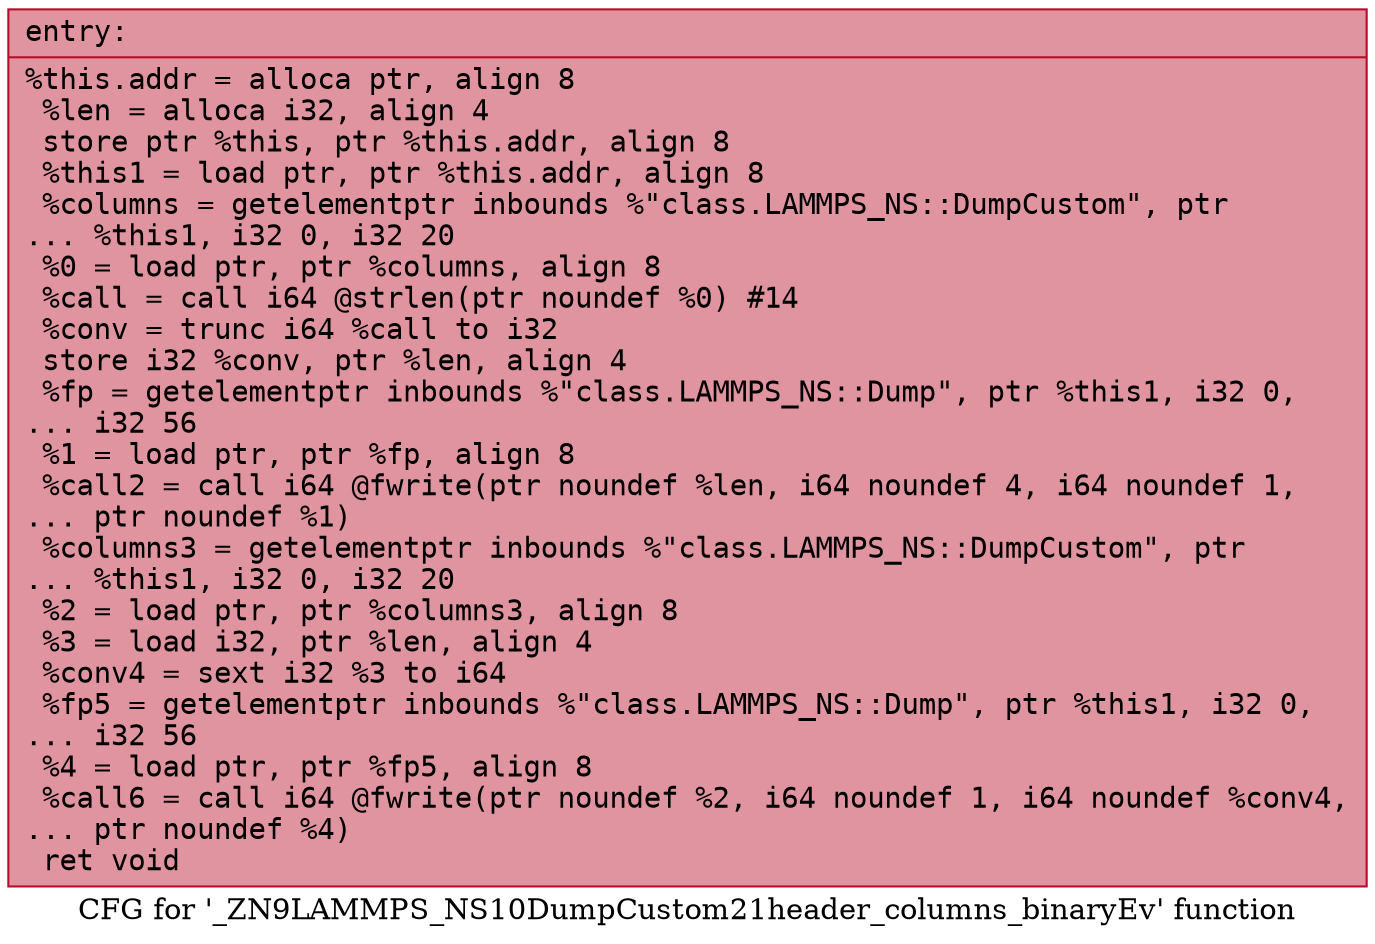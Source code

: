 digraph "CFG for '_ZN9LAMMPS_NS10DumpCustom21header_columns_binaryEv' function" {
	label="CFG for '_ZN9LAMMPS_NS10DumpCustom21header_columns_binaryEv' function";

	Node0x55d03a750cc0 [shape=record,color="#b70d28ff", style=filled, fillcolor="#b70d2870" fontname="Courier",label="{entry:\l|  %this.addr = alloca ptr, align 8\l  %len = alloca i32, align 4\l  store ptr %this, ptr %this.addr, align 8\l  %this1 = load ptr, ptr %this.addr, align 8\l  %columns = getelementptr inbounds %\"class.LAMMPS_NS::DumpCustom\", ptr\l... %this1, i32 0, i32 20\l  %0 = load ptr, ptr %columns, align 8\l  %call = call i64 @strlen(ptr noundef %0) #14\l  %conv = trunc i64 %call to i32\l  store i32 %conv, ptr %len, align 4\l  %fp = getelementptr inbounds %\"class.LAMMPS_NS::Dump\", ptr %this1, i32 0,\l... i32 56\l  %1 = load ptr, ptr %fp, align 8\l  %call2 = call i64 @fwrite(ptr noundef %len, i64 noundef 4, i64 noundef 1,\l... ptr noundef %1)\l  %columns3 = getelementptr inbounds %\"class.LAMMPS_NS::DumpCustom\", ptr\l... %this1, i32 0, i32 20\l  %2 = load ptr, ptr %columns3, align 8\l  %3 = load i32, ptr %len, align 4\l  %conv4 = sext i32 %3 to i64\l  %fp5 = getelementptr inbounds %\"class.LAMMPS_NS::Dump\", ptr %this1, i32 0,\l... i32 56\l  %4 = load ptr, ptr %fp5, align 8\l  %call6 = call i64 @fwrite(ptr noundef %2, i64 noundef 1, i64 noundef %conv4,\l... ptr noundef %4)\l  ret void\l}"];
}
